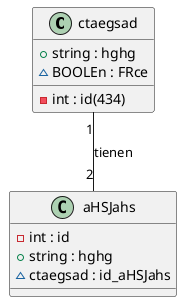@startuml



class ctaegsad{
    - int : id(434)
    + string : hghg
    ~ BOOLEn : FRce 

}

class aHSJahs{
     - int : id
    + string : hghg
    ~ ctaegsad : id_aHSJahs 
}


ctaegsad "1" -- "2" aHSJahs : tienen

@endulm